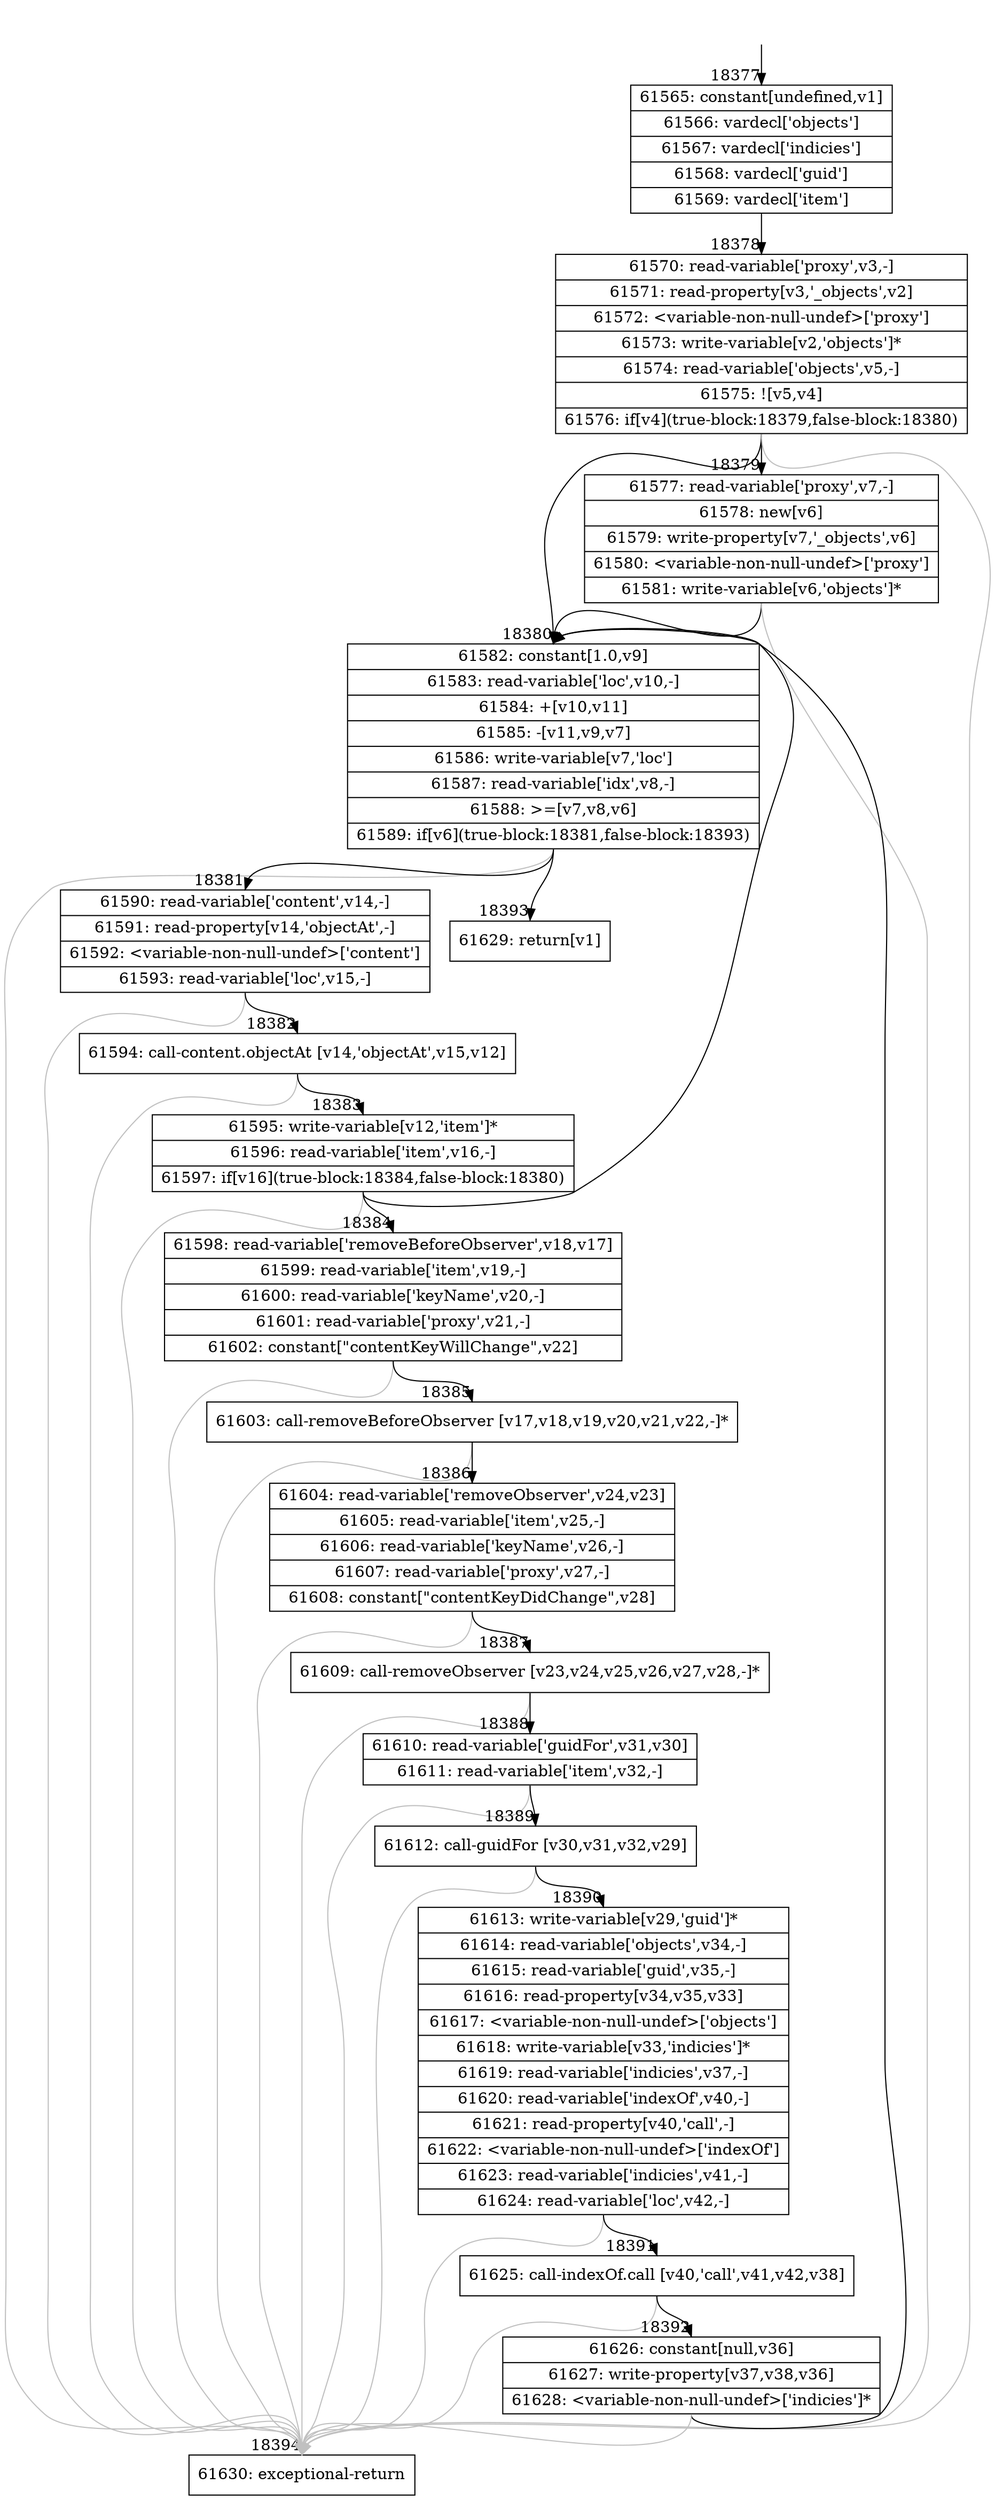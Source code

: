digraph {
rankdir="TD"
BB_entry1582[shape=none,label=""];
BB_entry1582 -> BB18377 [tailport=s, headport=n, headlabel="    18377"]
BB18377 [shape=record label="{61565: constant[undefined,v1]|61566: vardecl['objects']|61567: vardecl['indicies']|61568: vardecl['guid']|61569: vardecl['item']}" ] 
BB18377 -> BB18378 [tailport=s, headport=n, headlabel="      18378"]
BB18378 [shape=record label="{61570: read-variable['proxy',v3,-]|61571: read-property[v3,'_objects',v2]|61572: \<variable-non-null-undef\>['proxy']|61573: write-variable[v2,'objects']*|61574: read-variable['objects',v5,-]|61575: ![v5,v4]|61576: if[v4](true-block:18379,false-block:18380)}" ] 
BB18378 -> BB18379 [tailport=s, headport=n, headlabel="      18379"]
BB18378 -> BB18380 [tailport=s, headport=n, headlabel="      18380"]
BB18378 -> BB18394 [tailport=s, headport=n, color=gray, headlabel="      18394"]
BB18379 [shape=record label="{61577: read-variable['proxy',v7,-]|61578: new[v6]|61579: write-property[v7,'_objects',v6]|61580: \<variable-non-null-undef\>['proxy']|61581: write-variable[v6,'objects']*}" ] 
BB18379 -> BB18380 [tailport=s, headport=n]
BB18379 -> BB18394 [tailport=s, headport=n, color=gray]
BB18380 [shape=record label="{61582: constant[1.0,v9]|61583: read-variable['loc',v10,-]|61584: +[v10,v11]|61585: -[v11,v9,v7]|61586: write-variable[v7,'loc']|61587: read-variable['idx',v8,-]|61588: \>=[v7,v8,v6]|61589: if[v6](true-block:18381,false-block:18393)}" ] 
BB18380 -> BB18381 [tailport=s, headport=n, headlabel="      18381"]
BB18380 -> BB18393 [tailport=s, headport=n, headlabel="      18393"]
BB18380 -> BB18394 [tailport=s, headport=n, color=gray]
BB18381 [shape=record label="{61590: read-variable['content',v14,-]|61591: read-property[v14,'objectAt',-]|61592: \<variable-non-null-undef\>['content']|61593: read-variable['loc',v15,-]}" ] 
BB18381 -> BB18382 [tailport=s, headport=n, headlabel="      18382"]
BB18381 -> BB18394 [tailport=s, headport=n, color=gray]
BB18382 [shape=record label="{61594: call-content.objectAt [v14,'objectAt',v15,v12]}" ] 
BB18382 -> BB18383 [tailport=s, headport=n, headlabel="      18383"]
BB18382 -> BB18394 [tailport=s, headport=n, color=gray]
BB18383 [shape=record label="{61595: write-variable[v12,'item']*|61596: read-variable['item',v16,-]|61597: if[v16](true-block:18384,false-block:18380)}" ] 
BB18383 -> BB18384 [tailport=s, headport=n, headlabel="      18384"]
BB18383 -> BB18380 [tailport=s, headport=n]
BB18383 -> BB18394 [tailport=s, headport=n, color=gray]
BB18384 [shape=record label="{61598: read-variable['removeBeforeObserver',v18,v17]|61599: read-variable['item',v19,-]|61600: read-variable['keyName',v20,-]|61601: read-variable['proxy',v21,-]|61602: constant[\"contentKeyWillChange\",v22]}" ] 
BB18384 -> BB18385 [tailport=s, headport=n, headlabel="      18385"]
BB18384 -> BB18394 [tailport=s, headport=n, color=gray]
BB18385 [shape=record label="{61603: call-removeBeforeObserver [v17,v18,v19,v20,v21,v22,-]*}" ] 
BB18385 -> BB18386 [tailport=s, headport=n, headlabel="      18386"]
BB18385 -> BB18394 [tailport=s, headport=n, color=gray]
BB18386 [shape=record label="{61604: read-variable['removeObserver',v24,v23]|61605: read-variable['item',v25,-]|61606: read-variable['keyName',v26,-]|61607: read-variable['proxy',v27,-]|61608: constant[\"contentKeyDidChange\",v28]}" ] 
BB18386 -> BB18387 [tailport=s, headport=n, headlabel="      18387"]
BB18386 -> BB18394 [tailport=s, headport=n, color=gray]
BB18387 [shape=record label="{61609: call-removeObserver [v23,v24,v25,v26,v27,v28,-]*}" ] 
BB18387 -> BB18388 [tailport=s, headport=n, headlabel="      18388"]
BB18387 -> BB18394 [tailport=s, headport=n, color=gray]
BB18388 [shape=record label="{61610: read-variable['guidFor',v31,v30]|61611: read-variable['item',v32,-]}" ] 
BB18388 -> BB18389 [tailport=s, headport=n, headlabel="      18389"]
BB18388 -> BB18394 [tailport=s, headport=n, color=gray]
BB18389 [shape=record label="{61612: call-guidFor [v30,v31,v32,v29]}" ] 
BB18389 -> BB18390 [tailport=s, headport=n, headlabel="      18390"]
BB18389 -> BB18394 [tailport=s, headport=n, color=gray]
BB18390 [shape=record label="{61613: write-variable[v29,'guid']*|61614: read-variable['objects',v34,-]|61615: read-variable['guid',v35,-]|61616: read-property[v34,v35,v33]|61617: \<variable-non-null-undef\>['objects']|61618: write-variable[v33,'indicies']*|61619: read-variable['indicies',v37,-]|61620: read-variable['indexOf',v40,-]|61621: read-property[v40,'call',-]|61622: \<variable-non-null-undef\>['indexOf']|61623: read-variable['indicies',v41,-]|61624: read-variable['loc',v42,-]}" ] 
BB18390 -> BB18391 [tailport=s, headport=n, headlabel="      18391"]
BB18390 -> BB18394 [tailport=s, headport=n, color=gray]
BB18391 [shape=record label="{61625: call-indexOf.call [v40,'call',v41,v42,v38]}" ] 
BB18391 -> BB18392 [tailport=s, headport=n, headlabel="      18392"]
BB18391 -> BB18394 [tailport=s, headport=n, color=gray]
BB18392 [shape=record label="{61626: constant[null,v36]|61627: write-property[v37,v38,v36]|61628: \<variable-non-null-undef\>['indicies']*}" ] 
BB18392 -> BB18380 [tailport=s, headport=n]
BB18392 -> BB18394 [tailport=s, headport=n, color=gray]
BB18393 [shape=record label="{61629: return[v1]}" ] 
BB18394 [shape=record label="{61630: exceptional-return}" ] 
//#$~ 34573
}
